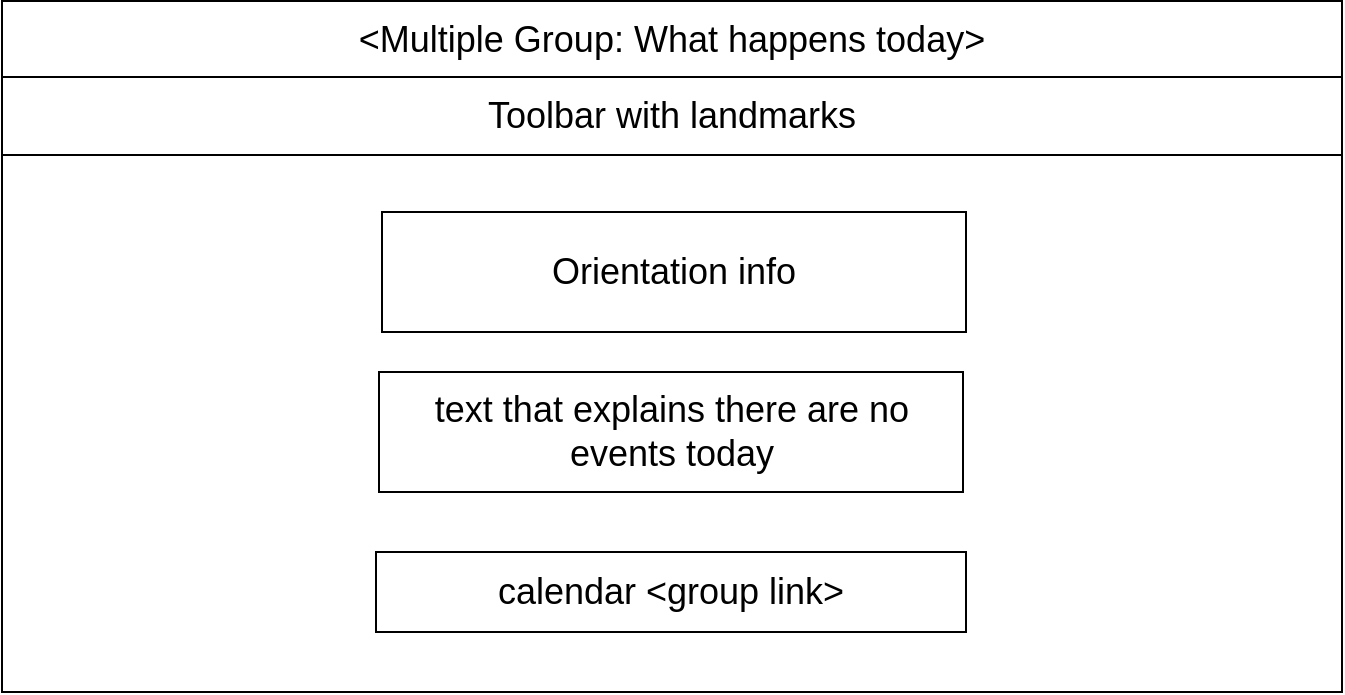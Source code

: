 <mxfile version="10.9.5" type="device"><diagram id="u9o09Kq5SHA_BDpGMf4i" name="Page-1"><mxGraphModel dx="864" dy="503" grid="1" gridSize="10" guides="1" tooltips="1" connect="1" arrows="1" fold="1" page="1" pageScale="1" pageWidth="827" pageHeight="1169" math="0" shadow="0"><root><mxCell id="0"/><mxCell id="1" parent="0"/><mxCell id="jcGAWVzo7ZWAxNOnF3j5-1" value="" style="rounded=0;whiteSpace=wrap;html=1;" parent="1" vertex="1"><mxGeometry x="90" y="25" width="670" height="345" as="geometry"/></mxCell><mxCell id="jcGAWVzo7ZWAxNOnF3j5-3" value="&lt;div style=&quot;text-align: left ; font-size: 18px&quot;&gt;&lt;/div&gt;&lt;span style=&quot;text-align: left&quot;&gt;&amp;lt;Multiple Group&lt;/span&gt;&lt;span style=&quot;text-align: left&quot;&gt;: What happens today&amp;gt;&lt;/span&gt;&lt;span style=&quot;text-align: left&quot;&gt;&lt;br&gt;&lt;/span&gt;" style="rounded=0;whiteSpace=wrap;html=1;fontSize=18;" parent="1" vertex="1"><mxGeometry x="90" y="24.5" width="670" height="38" as="geometry"/></mxCell><mxCell id="jcGAWVzo7ZWAxNOnF3j5-5" value="Toolbar with landmarks" style="rounded=0;whiteSpace=wrap;html=1;fontSize=18;" parent="1" vertex="1"><mxGeometry x="90" y="62.5" width="670" height="39" as="geometry"/></mxCell><mxCell id="eg15-F6Rrz7v2oek-HlI-5" value="&lt;span style=&quot;font-size: 18px&quot;&gt;Orientation info&lt;/span&gt;" style="rounded=0;whiteSpace=wrap;html=1;" parent="1" vertex="1"><mxGeometry x="280" y="130" width="292" height="60" as="geometry"/></mxCell><mxCell id="AtIWxbrnFjws0CJb2XId-3" value="calendar &amp;lt;group link&amp;gt;" style="rounded=0;whiteSpace=wrap;html=1;fontSize=18;" parent="1" vertex="1"><mxGeometry x="277" y="300" width="295" height="40" as="geometry"/></mxCell><mxCell id="AtIWxbrnFjws0CJb2XId-4" value="&lt;span style=&quot;font-size: 18px&quot;&gt;text that explains there are no events today&lt;/span&gt;" style="rounded=0;whiteSpace=wrap;html=1;" parent="1" vertex="1"><mxGeometry x="278.5" y="210" width="292" height="60" as="geometry"/></mxCell></root></mxGraphModel></diagram></mxfile>